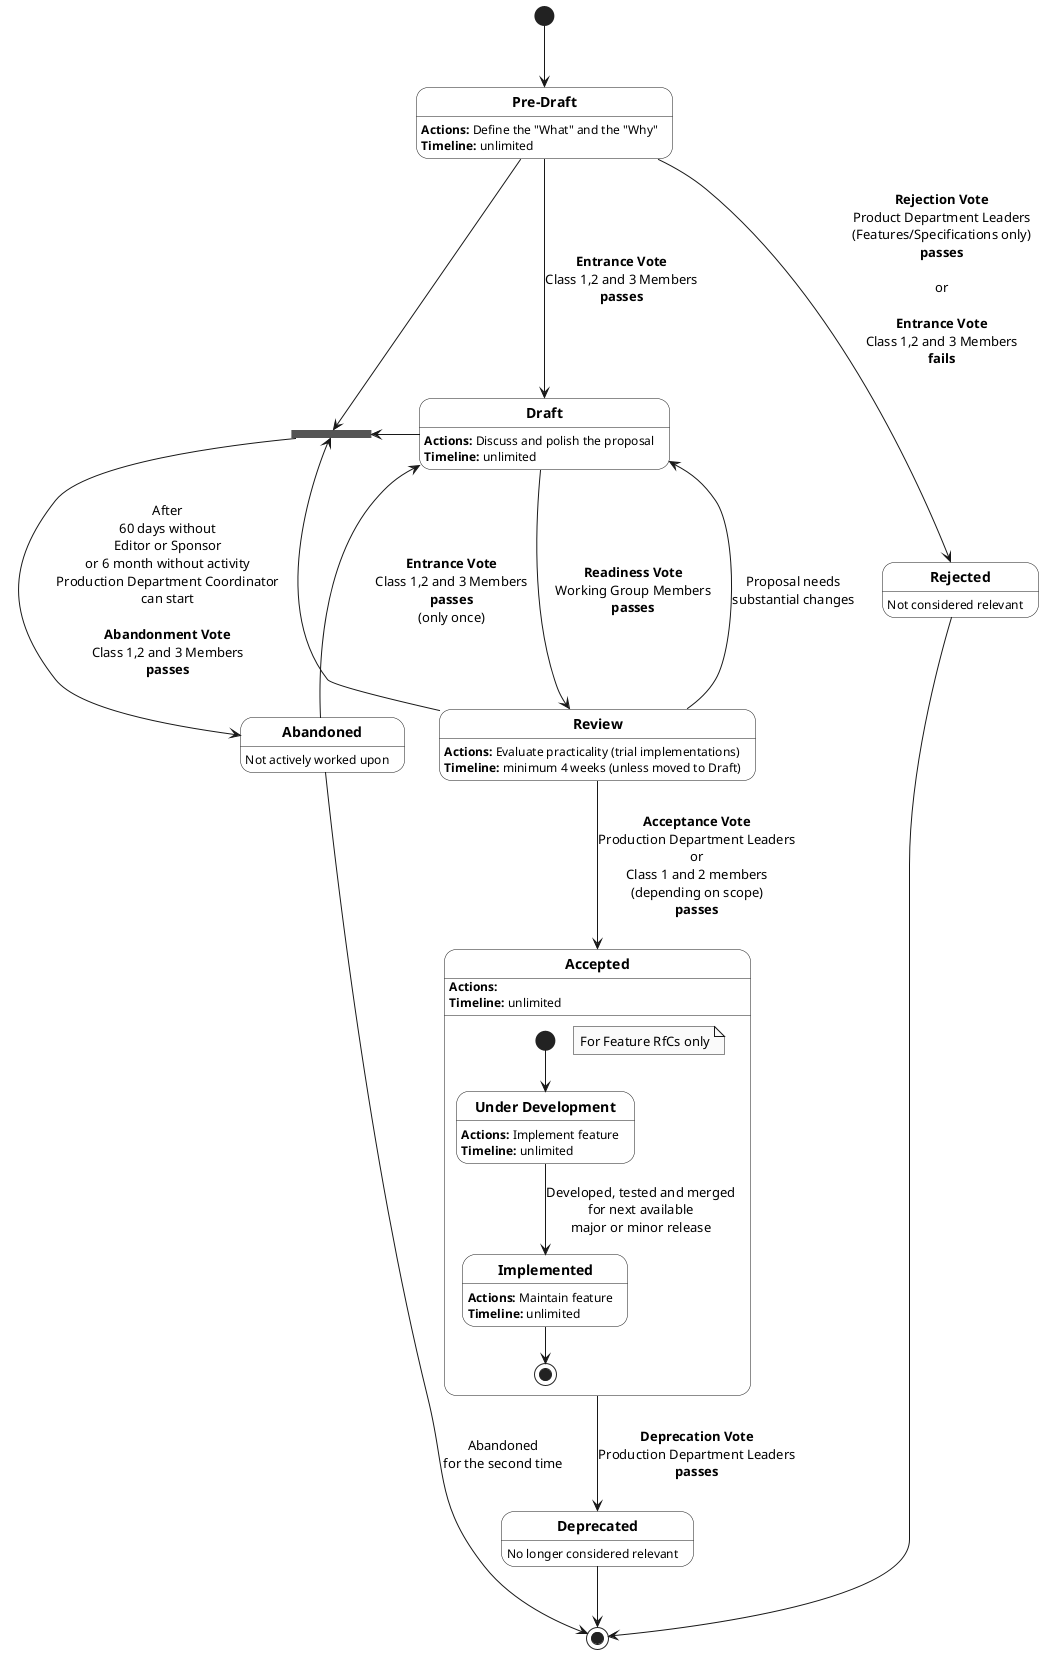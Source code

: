 @startuml
skinparam monochrome true
skinparam state {
    BackgroundColor White
}

[*] --> PreDraft

state PreDraft as "**Pre-Draft**" {
}

state Draft as "**Draft**" {
}

state Review as "**Review**" {
}

state Accepted as "**Accepted**" {
    state "**Under Development**" as Development
    state Implemented as "**Implemented**" {
    }

    Development: **Actions:** Implement feature
    Development: **Timeline:** unlimited

    Implemented: **Actions:** Maintain feature
    Implemented: **Timeline:** unlimited

    note "For Feature RfCs only" as N1
    [*] --> Development
    Development --> Implemented: Developed, tested and merged\nfor next available\nmajor or minor release
    Implemented --> [*]
}

state Deprecated as "**Deprecated**" {
}

state Abandoned as "**Abandoned**" {
}

state Rejected as "**Rejected**" {
}

state O <<join>>


PreDraft --> Draft: **Entrance Vote**\nClass 1,2 and 3 Members\n**passes**
PreDraft --> Rejected: **Rejection Vote**\nProduct Department Leaders\n(Features/Specifications only)\n**passes**\n\nor\n\n**Entrance Vote**\nClass 1,2 and 3 Members\n**fails**

Draft --> Review: **Readiness Vote**\nWorking Group Members\n**passes**

Review --> Draft: Proposal needs\nsubstantial changes
Review --> Accepted: **Acceptance Vote**\nProduction Department Leaders\nor\nClass 1 and 2 members\n(depending on scope)\n**passes**

Accepted --> Deprecated: **Deprecation Vote**\nProduction Department Leaders\n**passes**


O --> Abandoned: After\n60 days without\nEditor or Sponsor\nor 6 month without activity\nProduction Department Coordinator\ncan start\n\n**Abandonment Vote**\nClass 1,2 and 3 Members\n**passes**

PreDraft -> O
Draft -left-> O
Review -left-> O

Abandoned -up-> Draft: **Entrance Vote**\nClass 1,2 and 3 Members\n**passes**\n(only once)

Abandoned --> [*]: Abandoned\nfor the second time
Deprecated --> [*]
Rejected --> [*]

PreDraft: **Actions:** Define the "What" and the "Why"
PreDraft: **Timeline:** unlimited

Draft: **Actions:** Discuss and polish the proposal
Draft: **Timeline:** unlimited

Review: **Actions:** Evaluate practicality (trial implementations)
Review: **Timeline:** minimum 4 weeks (unless moved to Draft)

Accepted: **Actions:**
Accepted: **Timeline:** unlimited

Abandoned: Not actively worked upon
Deprecated: No longer considered relevant
Rejected: Not considered relevant

@enduml
